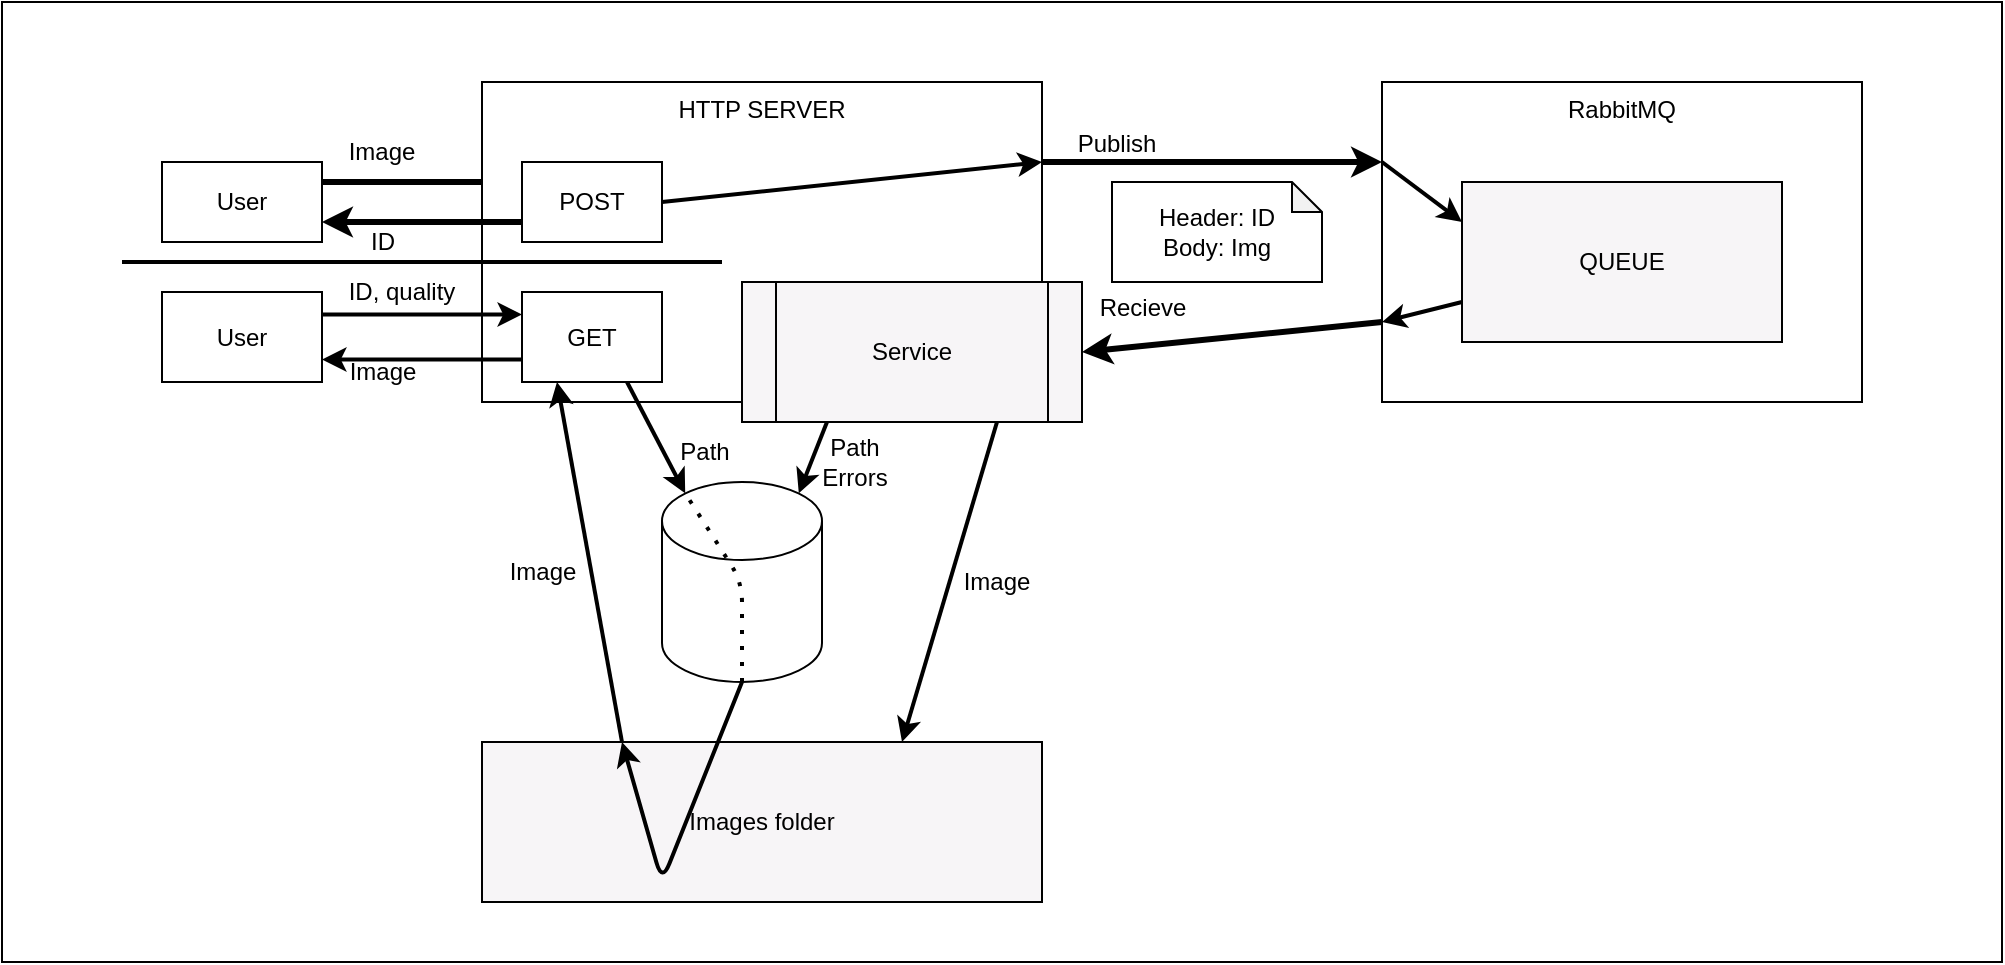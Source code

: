 <mxfile>
    <diagram id="tkGfdyxiMCoXTi_nCcik" name="Page-1">
        <mxGraphModel dx="2029" dy="672" grid="1" gridSize="10" guides="1" tooltips="1" connect="1" arrows="1" fold="1" page="1" pageScale="1" pageWidth="850" pageHeight="1100" background="#FFFFFF" math="0" shadow="0">
            <root>
                <mxCell id="0"/>
                <mxCell id="1" parent="0"/>
                <mxCell id="92" value="" style="rounded=0;whiteSpace=wrap;html=1;strokeColor=#000000;fontColor=#000000;fillColor=none;" vertex="1" parent="1">
                    <mxGeometry x="-40" y="160" width="1000" height="480" as="geometry"/>
                </mxCell>
                <mxCell id="51" value="RabbitMQ" style="rounded=0;whiteSpace=wrap;html=1;strokeColor=#000000;fontColor=#000000;fillColor=#FFFFFF;verticalAlign=top;" vertex="1" parent="1">
                    <mxGeometry x="650" y="200" width="240" height="160" as="geometry"/>
                </mxCell>
                <mxCell id="45" style="html=1;exitX=1;exitY=0.5;exitDx=0;exitDy=0;entryX=0;entryY=0.25;entryDx=0;entryDy=0;fontColor=#000000;strokeColor=#000000;startArrow=none;startFill=0;strokeWidth=3;" edge="1" parent="1" target="57">
                    <mxGeometry relative="1" as="geometry">
                        <mxPoint x="120" y="250" as="sourcePoint"/>
                        <mxPoint x="200" y="250.48" as="targetPoint"/>
                    </mxGeometry>
                </mxCell>
                <mxCell id="39" value="&lt;font color=&quot;#000000&quot;&gt;User&lt;/font&gt;" style="rounded=0;whiteSpace=wrap;html=1;fillColor=#FFFFFF;strokeColor=#000000;" vertex="1" parent="1">
                    <mxGeometry x="40" y="240" width="80" height="40" as="geometry"/>
                </mxCell>
                <mxCell id="53" style="edgeStyle=none;html=1;exitX=1;exitY=0.25;exitDx=0;exitDy=0;entryX=0;entryY=0.25;entryDx=0;entryDy=0;strokeColor=#000000;fontColor=#000000;startArrow=none;startFill=0;endArrow=classic;endFill=1;strokeWidth=3;" edge="1" parent="1" source="40" target="51">
                    <mxGeometry relative="1" as="geometry"/>
                </mxCell>
                <mxCell id="40" value="HTTP SERVER&lt;br&gt;" style="rounded=0;whiteSpace=wrap;html=1;strokeColor=#000000;fontColor=#000000;fillColor=#FFFFFF;verticalAlign=top;align=center;" vertex="1" parent="1">
                    <mxGeometry x="200" y="200" width="280" height="160" as="geometry"/>
                </mxCell>
                <mxCell id="46" style="html=1;exitX=1;exitY=0.5;exitDx=0;exitDy=0;entryX=0;entryY=0.75;entryDx=0;entryDy=0;fontColor=#000000;strokeColor=#000000;startArrow=classic;startFill=1;endArrow=none;endFill=0;strokeWidth=3;" edge="1" parent="1" target="57">
                    <mxGeometry relative="1" as="geometry">
                        <mxPoint x="120" y="270" as="sourcePoint"/>
                        <mxPoint x="200" y="270.48" as="targetPoint"/>
                    </mxGeometry>
                </mxCell>
                <mxCell id="47" value="Image&lt;br&gt;" style="text;html=1;strokeColor=none;fillColor=none;align=center;verticalAlign=middle;whiteSpace=wrap;rounded=0;fontColor=#000000;" vertex="1" parent="1">
                    <mxGeometry x="120" y="220" width="60" height="30" as="geometry"/>
                </mxCell>
                <mxCell id="48" value="ID" style="text;html=1;align=center;verticalAlign=middle;resizable=0;points=[];autosize=1;strokeColor=none;fillColor=none;fontColor=#000000;" vertex="1" parent="1">
                    <mxGeometry x="130" y="265" width="40" height="30" as="geometry"/>
                </mxCell>
                <mxCell id="84" style="edgeStyle=none;html=1;exitX=0.25;exitY=1;exitDx=0;exitDy=0;entryX=0.855;entryY=0;entryDx=0;entryDy=5.651;entryPerimeter=0;strokeColor=#000000;strokeWidth=2;fontColor=#000000;startArrow=none;startFill=0;endArrow=classic;endFill=1;" edge="1" parent="1" source="50" target="49">
                    <mxGeometry relative="1" as="geometry"/>
                </mxCell>
                <mxCell id="86" style="edgeStyle=none;html=1;exitX=0.75;exitY=1;exitDx=0;exitDy=0;strokeColor=#000000;strokeWidth=2;fontColor=#000000;startArrow=none;startFill=0;endArrow=classic;endFill=1;entryX=0.75;entryY=0;entryDx=0;entryDy=0;" edge="1" parent="1" source="50" target="76">
                    <mxGeometry relative="1" as="geometry">
                        <mxPoint x="450" y="510" as="targetPoint"/>
                    </mxGeometry>
                </mxCell>
                <mxCell id="50" value="Service&lt;br&gt;" style="shape=process;whiteSpace=wrap;html=1;backgroundOutline=1;strokeColor=#000000;fontColor=#000000;fillColor=#F7F5F7;" vertex="1" parent="1">
                    <mxGeometry x="330" y="300" width="170" height="70" as="geometry"/>
                </mxCell>
                <mxCell id="71" style="edgeStyle=none;html=1;exitX=0;exitY=0.75;exitDx=0;exitDy=0;entryX=1;entryY=0.5;entryDx=0;entryDy=0;strokeColor=#000000;strokeWidth=3;fontColor=#000000;startArrow=none;startFill=0;endArrow=classic;endFill=1;" edge="1" parent="1" source="51" target="50">
                    <mxGeometry relative="1" as="geometry"/>
                </mxCell>
                <mxCell id="72" style="edgeStyle=none;html=1;exitX=0;exitY=0.25;exitDx=0;exitDy=0;entryX=0;entryY=0.25;entryDx=0;entryDy=0;strokeColor=#000000;strokeWidth=2;fontColor=#000000;startArrow=none;startFill=0;endArrow=classic;endFill=1;" edge="1" parent="1" source="51" target="54">
                    <mxGeometry relative="1" as="geometry"/>
                </mxCell>
                <mxCell id="73" style="edgeStyle=none;html=1;exitX=0;exitY=0.75;exitDx=0;exitDy=0;entryX=0;entryY=0.75;entryDx=0;entryDy=0;strokeColor=#000000;strokeWidth=2;fontColor=#000000;startArrow=none;startFill=0;endArrow=classic;endFill=1;" edge="1" parent="1" source="54" target="51">
                    <mxGeometry relative="1" as="geometry"/>
                </mxCell>
                <mxCell id="54" value="QUEUE&lt;br&gt;" style="rounded=0;whiteSpace=wrap;html=1;strokeColor=#000000;fontColor=#000000;fillColor=#F7F5F7;" vertex="1" parent="1">
                    <mxGeometry x="690" y="250" width="160" height="80" as="geometry"/>
                </mxCell>
                <mxCell id="69" style="edgeStyle=none;html=1;exitX=0;exitY=0.75;exitDx=0;exitDy=0;entryX=1;entryY=0.75;entryDx=0;entryDy=0;strokeColor=#000000;strokeWidth=2;fontColor=#000000;startArrow=none;startFill=0;endArrow=classic;endFill=1;" edge="1" parent="1" source="56" target="65">
                    <mxGeometry relative="1" as="geometry"/>
                </mxCell>
                <mxCell id="81" style="edgeStyle=none;html=1;exitX=0.75;exitY=1;exitDx=0;exitDy=0;entryX=0.145;entryY=0;entryDx=0;entryDy=5.651;entryPerimeter=0;strokeColor=#000000;strokeWidth=2;fontColor=#000000;startArrow=none;startFill=0;endArrow=classic;endFill=1;" edge="1" parent="1" source="56" target="49">
                    <mxGeometry relative="1" as="geometry"/>
                </mxCell>
                <mxCell id="56" value="GET" style="rounded=0;whiteSpace=wrap;html=1;strokeColor=#000000;fontColor=#000000;fillColor=none;" vertex="1" parent="1">
                    <mxGeometry x="220" y="305" width="70" height="45" as="geometry"/>
                </mxCell>
                <mxCell id="62" style="edgeStyle=none;html=1;exitX=1;exitY=0.5;exitDx=0;exitDy=0;entryX=1;entryY=0.25;entryDx=0;entryDy=0;strokeColor=#000000;strokeWidth=2;fontColor=#000000;startArrow=none;startFill=0;endArrow=classic;endFill=1;" edge="1" parent="1" source="57" target="40">
                    <mxGeometry relative="1" as="geometry"/>
                </mxCell>
                <mxCell id="57" value="POST" style="rounded=0;whiteSpace=wrap;html=1;strokeColor=#000000;fontColor=#000000;fillColor=none;" vertex="1" parent="1">
                    <mxGeometry x="220" y="240" width="70" height="40" as="geometry"/>
                </mxCell>
                <mxCell id="68" style="edgeStyle=none;html=1;exitX=1;exitY=0.25;exitDx=0;exitDy=0;entryX=0;entryY=0.25;entryDx=0;entryDy=0;strokeColor=#000000;strokeWidth=2;fontColor=#000000;startArrow=none;startFill=0;endArrow=classic;endFill=1;" edge="1" parent="1" source="65" target="56">
                    <mxGeometry relative="1" as="geometry"/>
                </mxCell>
                <mxCell id="65" value="&lt;font color=&quot;#000000&quot;&gt;User&lt;/font&gt;" style="rounded=0;whiteSpace=wrap;html=1;fillColor=#FFFFFF;strokeColor=#000000;" vertex="1" parent="1">
                    <mxGeometry x="40" y="305" width="80" height="45" as="geometry"/>
                </mxCell>
                <mxCell id="66" value="ID, quality" style="text;html=1;strokeColor=none;fillColor=none;align=center;verticalAlign=middle;whiteSpace=wrap;rounded=0;fontColor=#000000;" vertex="1" parent="1">
                    <mxGeometry x="130" y="290" width="60" height="30" as="geometry"/>
                </mxCell>
                <mxCell id="67" value="Image&lt;br&gt;" style="text;html=1;align=center;verticalAlign=middle;resizable=0;points=[];autosize=1;strokeColor=none;fillColor=none;fontColor=#000000;" vertex="1" parent="1">
                    <mxGeometry x="120" y="330" width="60" height="30" as="geometry"/>
                </mxCell>
                <mxCell id="70" value="" style="endArrow=none;html=1;strokeColor=#000000;strokeWidth=2;fontColor=#000000;" edge="1" parent="1">
                    <mxGeometry width="50" height="50" relative="1" as="geometry">
                        <mxPoint x="320" y="290" as="sourcePoint"/>
                        <mxPoint x="20" y="290" as="targetPoint"/>
                    </mxGeometry>
                </mxCell>
                <mxCell id="74" value="Recieve" style="text;html=1;align=center;verticalAlign=middle;resizable=0;points=[];autosize=1;strokeColor=none;fillColor=none;fontColor=#000000;" vertex="1" parent="1">
                    <mxGeometry x="495" y="298" width="70" height="30" as="geometry"/>
                </mxCell>
                <mxCell id="75" value="Publish" style="text;html=1;align=center;verticalAlign=middle;resizable=0;points=[];autosize=1;strokeColor=none;fillColor=none;fontColor=#000000;" vertex="1" parent="1">
                    <mxGeometry x="487" y="216" width="60" height="30" as="geometry"/>
                </mxCell>
                <mxCell id="83" style="edgeStyle=none;html=1;exitX=0.25;exitY=0;exitDx=0;exitDy=0;entryX=0.25;entryY=1;entryDx=0;entryDy=0;strokeColor=#000000;strokeWidth=2;fontColor=#000000;startArrow=none;startFill=0;endArrow=classic;endFill=1;" edge="1" parent="1" source="76" target="56">
                    <mxGeometry relative="1" as="geometry"/>
                </mxCell>
                <mxCell id="76" value="Images folder" style="rounded=0;whiteSpace=wrap;html=1;strokeColor=#000000;fontColor=#000000;fillColor=#F7F5F7;" vertex="1" parent="1">
                    <mxGeometry x="200" y="530" width="280" height="80" as="geometry"/>
                </mxCell>
                <mxCell id="49" value="" style="shape=cylinder3;whiteSpace=wrap;html=1;boundedLbl=1;backgroundOutline=1;size=19.486;strokeColor=#000000;fontColor=#000000;fillColor=#FFFFFF;" vertex="1" parent="1">
                    <mxGeometry x="290" y="400" width="80" height="100" as="geometry"/>
                </mxCell>
                <mxCell id="79" value="Header: ID&lt;br&gt;Body: Img" style="shape=note;whiteSpace=wrap;html=1;backgroundOutline=1;darkOpacity=0.05;strokeColor=#000000;fontColor=#000000;fillColor=#FFFFFF;size=15;" vertex="1" parent="1">
                    <mxGeometry x="515" y="250" width="105" height="50" as="geometry"/>
                </mxCell>
                <mxCell id="82" style="edgeStyle=none;html=1;exitX=0.5;exitY=1;exitDx=0;exitDy=0;exitPerimeter=0;entryX=0.25;entryY=0;entryDx=0;entryDy=0;strokeColor=#000000;strokeWidth=2;fontColor=#000000;startArrow=none;startFill=0;endArrow=classic;endFill=1;" edge="1" parent="1" source="49" target="76">
                    <mxGeometry relative="1" as="geometry">
                        <Array as="points">
                            <mxPoint x="290" y="600"/>
                        </Array>
                    </mxGeometry>
                </mxCell>
                <mxCell id="87" value="Path" style="text;html=1;align=center;verticalAlign=middle;resizable=0;points=[];autosize=1;strokeColor=none;fillColor=none;fontColor=#000000;" vertex="1" parent="1">
                    <mxGeometry x="286" y="370" width="50" height="30" as="geometry"/>
                </mxCell>
                <mxCell id="88" value="Path&lt;br&gt;Errors" style="text;html=1;align=center;verticalAlign=middle;resizable=0;points=[];autosize=1;strokeColor=none;fillColor=none;fontColor=#000000;" vertex="1" parent="1">
                    <mxGeometry x="356" y="370" width="60" height="40" as="geometry"/>
                </mxCell>
                <mxCell id="89" value="Image" style="text;html=1;align=center;verticalAlign=middle;resizable=0;points=[];autosize=1;strokeColor=none;fillColor=none;fontColor=#000000;" vertex="1" parent="1">
                    <mxGeometry x="427" y="435" width="60" height="30" as="geometry"/>
                </mxCell>
                <mxCell id="90" value="Image" style="text;html=1;align=center;verticalAlign=middle;resizable=0;points=[];autosize=1;strokeColor=none;fillColor=none;fontColor=#000000;" vertex="1" parent="1">
                    <mxGeometry x="200" y="430" width="60" height="30" as="geometry"/>
                </mxCell>
                <mxCell id="91" value="" style="endArrow=none;dashed=1;html=1;dashPattern=1 3;strokeWidth=2;strokeColor=#000000;fontColor=#000000;entryX=0.145;entryY=0;entryDx=0;entryDy=5.651;entryPerimeter=0;exitX=0.5;exitY=1;exitDx=0;exitDy=0;exitPerimeter=0;" edge="1" parent="1" source="49" target="49">
                    <mxGeometry width="50" height="50" relative="1" as="geometry">
                        <mxPoint x="340" y="460" as="sourcePoint"/>
                        <mxPoint x="390" y="410" as="targetPoint"/>
                        <Array as="points">
                            <mxPoint x="330" y="450"/>
                        </Array>
                    </mxGeometry>
                </mxCell>
            </root>
        </mxGraphModel>
    </diagram>
</mxfile>